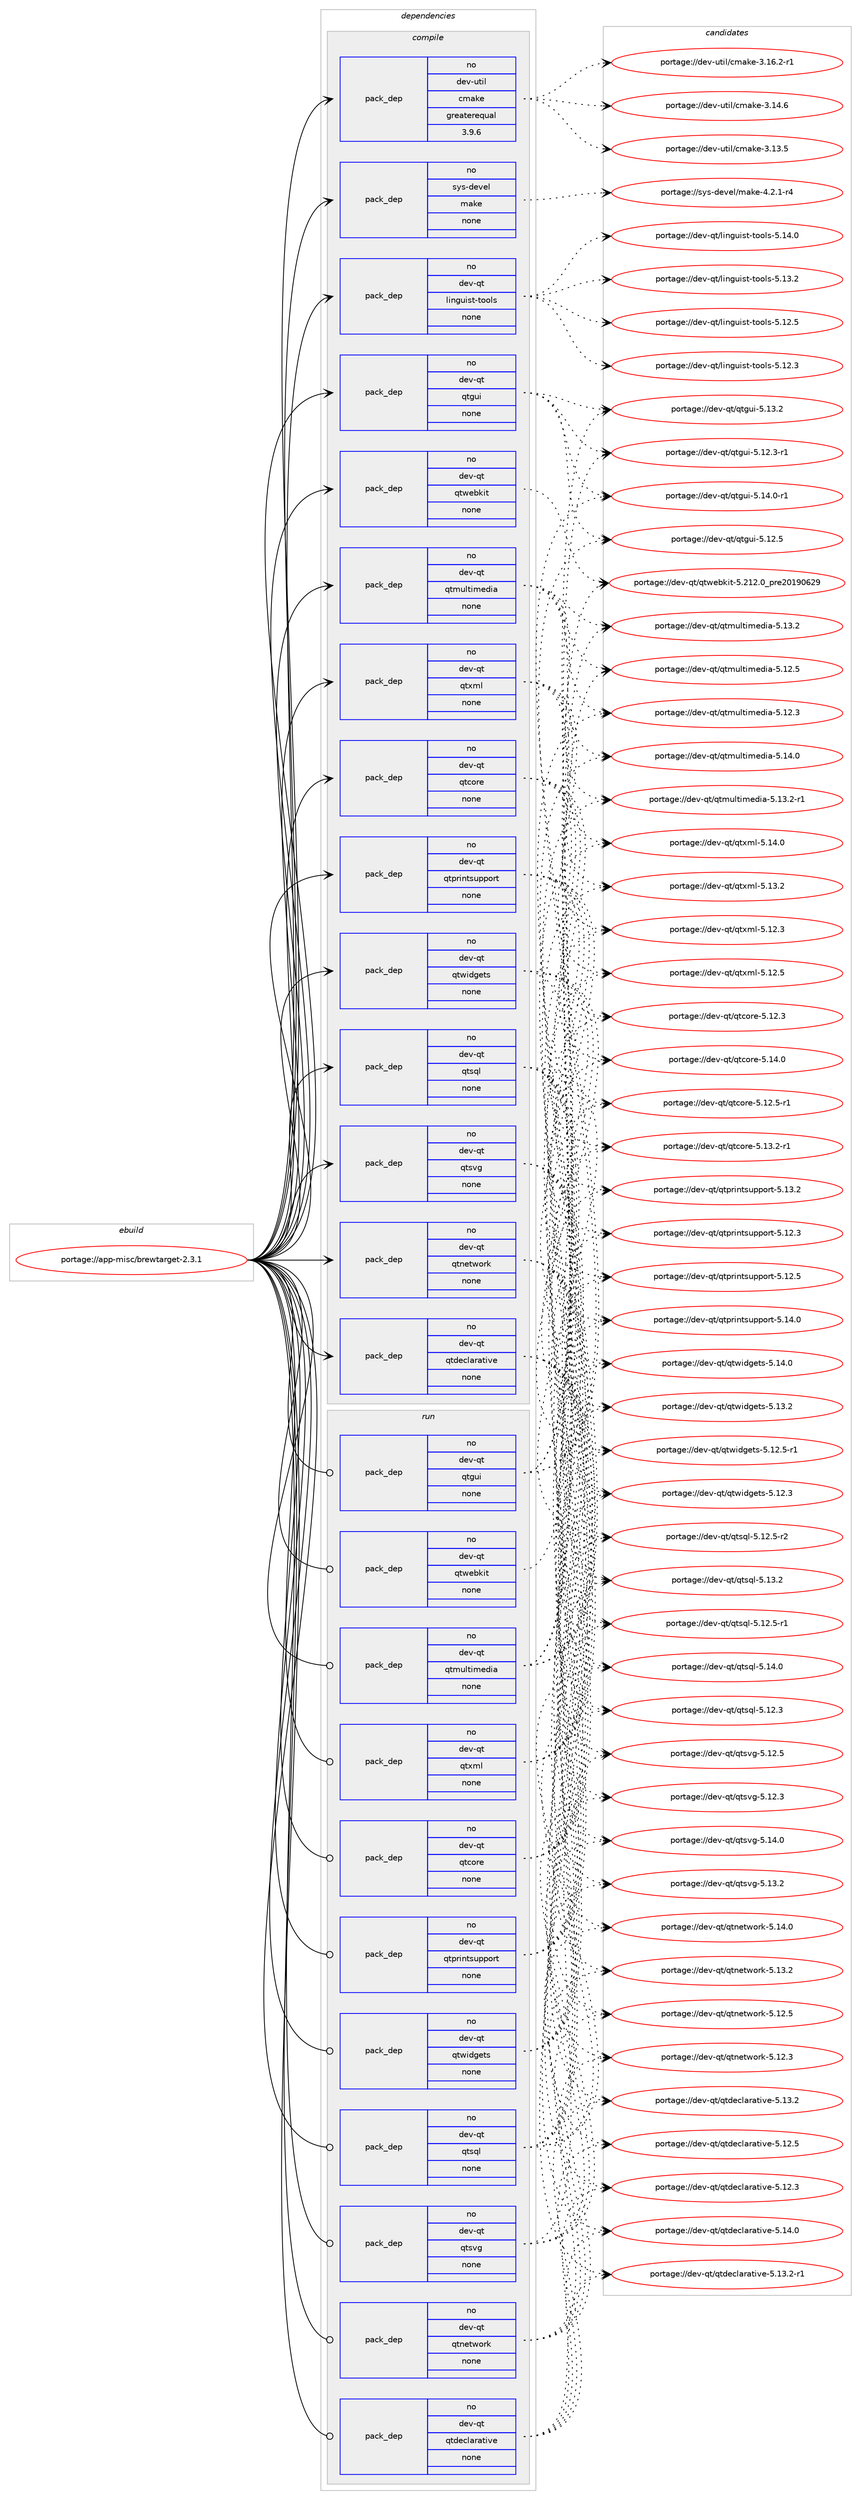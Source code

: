 digraph prolog {

# *************
# Graph options
# *************

newrank=true;
concentrate=true;
compound=true;
graph [rankdir=LR,fontname=Helvetica,fontsize=10,ranksep=1.5];#, ranksep=2.5, nodesep=0.2];
edge  [arrowhead=vee];
node  [fontname=Helvetica,fontsize=10];

# **********
# The ebuild
# **********

subgraph cluster_leftcol {
color=gray;
rank=same;
label=<<i>ebuild</i>>;
id [label="portage://app-misc/brewtarget-2.3.1", color=red, width=4, href="../app-misc/brewtarget-2.3.1.svg"];
}

# ****************
# The dependencies
# ****************

subgraph cluster_midcol {
color=gray;
label=<<i>dependencies</i>>;
subgraph cluster_compile {
fillcolor="#eeeeee";
style=filled;
label=<<i>compile</i>>;
subgraph pack461577 {
dependency613460 [label=<<TABLE BORDER="0" CELLBORDER="1" CELLSPACING="0" CELLPADDING="4" WIDTH="220"><TR><TD ROWSPAN="6" CELLPADDING="30">pack_dep</TD></TR><TR><TD WIDTH="110">no</TD></TR><TR><TD>dev-qt</TD></TR><TR><TD>linguist-tools</TD></TR><TR><TD>none</TD></TR><TR><TD></TD></TR></TABLE>>, shape=none, color=blue];
}
id:e -> dependency613460:w [weight=20,style="solid",arrowhead="vee"];
subgraph pack461578 {
dependency613461 [label=<<TABLE BORDER="0" CELLBORDER="1" CELLSPACING="0" CELLPADDING="4" WIDTH="220"><TR><TD ROWSPAN="6" CELLPADDING="30">pack_dep</TD></TR><TR><TD WIDTH="110">no</TD></TR><TR><TD>dev-qt</TD></TR><TR><TD>qtcore</TD></TR><TR><TD>none</TD></TR><TR><TD></TD></TR></TABLE>>, shape=none, color=blue];
}
id:e -> dependency613461:w [weight=20,style="solid",arrowhead="vee"];
subgraph pack461579 {
dependency613462 [label=<<TABLE BORDER="0" CELLBORDER="1" CELLSPACING="0" CELLPADDING="4" WIDTH="220"><TR><TD ROWSPAN="6" CELLPADDING="30">pack_dep</TD></TR><TR><TD WIDTH="110">no</TD></TR><TR><TD>dev-qt</TD></TR><TR><TD>qtdeclarative</TD></TR><TR><TD>none</TD></TR><TR><TD></TD></TR></TABLE>>, shape=none, color=blue];
}
id:e -> dependency613462:w [weight=20,style="solid",arrowhead="vee"];
subgraph pack461580 {
dependency613463 [label=<<TABLE BORDER="0" CELLBORDER="1" CELLSPACING="0" CELLPADDING="4" WIDTH="220"><TR><TD ROWSPAN="6" CELLPADDING="30">pack_dep</TD></TR><TR><TD WIDTH="110">no</TD></TR><TR><TD>dev-qt</TD></TR><TR><TD>qtgui</TD></TR><TR><TD>none</TD></TR><TR><TD></TD></TR></TABLE>>, shape=none, color=blue];
}
id:e -> dependency613463:w [weight=20,style="solid",arrowhead="vee"];
subgraph pack461581 {
dependency613464 [label=<<TABLE BORDER="0" CELLBORDER="1" CELLSPACING="0" CELLPADDING="4" WIDTH="220"><TR><TD ROWSPAN="6" CELLPADDING="30">pack_dep</TD></TR><TR><TD WIDTH="110">no</TD></TR><TR><TD>dev-qt</TD></TR><TR><TD>qtmultimedia</TD></TR><TR><TD>none</TD></TR><TR><TD></TD></TR></TABLE>>, shape=none, color=blue];
}
id:e -> dependency613464:w [weight=20,style="solid",arrowhead="vee"];
subgraph pack461582 {
dependency613465 [label=<<TABLE BORDER="0" CELLBORDER="1" CELLSPACING="0" CELLPADDING="4" WIDTH="220"><TR><TD ROWSPAN="6" CELLPADDING="30">pack_dep</TD></TR><TR><TD WIDTH="110">no</TD></TR><TR><TD>dev-qt</TD></TR><TR><TD>qtnetwork</TD></TR><TR><TD>none</TD></TR><TR><TD></TD></TR></TABLE>>, shape=none, color=blue];
}
id:e -> dependency613465:w [weight=20,style="solid",arrowhead="vee"];
subgraph pack461583 {
dependency613466 [label=<<TABLE BORDER="0" CELLBORDER="1" CELLSPACING="0" CELLPADDING="4" WIDTH="220"><TR><TD ROWSPAN="6" CELLPADDING="30">pack_dep</TD></TR><TR><TD WIDTH="110">no</TD></TR><TR><TD>dev-qt</TD></TR><TR><TD>qtprintsupport</TD></TR><TR><TD>none</TD></TR><TR><TD></TD></TR></TABLE>>, shape=none, color=blue];
}
id:e -> dependency613466:w [weight=20,style="solid",arrowhead="vee"];
subgraph pack461584 {
dependency613467 [label=<<TABLE BORDER="0" CELLBORDER="1" CELLSPACING="0" CELLPADDING="4" WIDTH="220"><TR><TD ROWSPAN="6" CELLPADDING="30">pack_dep</TD></TR><TR><TD WIDTH="110">no</TD></TR><TR><TD>dev-qt</TD></TR><TR><TD>qtsql</TD></TR><TR><TD>none</TD></TR><TR><TD></TD></TR></TABLE>>, shape=none, color=blue];
}
id:e -> dependency613467:w [weight=20,style="solid",arrowhead="vee"];
subgraph pack461585 {
dependency613468 [label=<<TABLE BORDER="0" CELLBORDER="1" CELLSPACING="0" CELLPADDING="4" WIDTH="220"><TR><TD ROWSPAN="6" CELLPADDING="30">pack_dep</TD></TR><TR><TD WIDTH="110">no</TD></TR><TR><TD>dev-qt</TD></TR><TR><TD>qtsvg</TD></TR><TR><TD>none</TD></TR><TR><TD></TD></TR></TABLE>>, shape=none, color=blue];
}
id:e -> dependency613468:w [weight=20,style="solid",arrowhead="vee"];
subgraph pack461586 {
dependency613469 [label=<<TABLE BORDER="0" CELLBORDER="1" CELLSPACING="0" CELLPADDING="4" WIDTH="220"><TR><TD ROWSPAN="6" CELLPADDING="30">pack_dep</TD></TR><TR><TD WIDTH="110">no</TD></TR><TR><TD>dev-qt</TD></TR><TR><TD>qtwebkit</TD></TR><TR><TD>none</TD></TR><TR><TD></TD></TR></TABLE>>, shape=none, color=blue];
}
id:e -> dependency613469:w [weight=20,style="solid",arrowhead="vee"];
subgraph pack461587 {
dependency613470 [label=<<TABLE BORDER="0" CELLBORDER="1" CELLSPACING="0" CELLPADDING="4" WIDTH="220"><TR><TD ROWSPAN="6" CELLPADDING="30">pack_dep</TD></TR><TR><TD WIDTH="110">no</TD></TR><TR><TD>dev-qt</TD></TR><TR><TD>qtwidgets</TD></TR><TR><TD>none</TD></TR><TR><TD></TD></TR></TABLE>>, shape=none, color=blue];
}
id:e -> dependency613470:w [weight=20,style="solid",arrowhead="vee"];
subgraph pack461588 {
dependency613471 [label=<<TABLE BORDER="0" CELLBORDER="1" CELLSPACING="0" CELLPADDING="4" WIDTH="220"><TR><TD ROWSPAN="6" CELLPADDING="30">pack_dep</TD></TR><TR><TD WIDTH="110">no</TD></TR><TR><TD>dev-qt</TD></TR><TR><TD>qtxml</TD></TR><TR><TD>none</TD></TR><TR><TD></TD></TR></TABLE>>, shape=none, color=blue];
}
id:e -> dependency613471:w [weight=20,style="solid",arrowhead="vee"];
subgraph pack461589 {
dependency613472 [label=<<TABLE BORDER="0" CELLBORDER="1" CELLSPACING="0" CELLPADDING="4" WIDTH="220"><TR><TD ROWSPAN="6" CELLPADDING="30">pack_dep</TD></TR><TR><TD WIDTH="110">no</TD></TR><TR><TD>dev-util</TD></TR><TR><TD>cmake</TD></TR><TR><TD>greaterequal</TD></TR><TR><TD>3.9.6</TD></TR></TABLE>>, shape=none, color=blue];
}
id:e -> dependency613472:w [weight=20,style="solid",arrowhead="vee"];
subgraph pack461590 {
dependency613473 [label=<<TABLE BORDER="0" CELLBORDER="1" CELLSPACING="0" CELLPADDING="4" WIDTH="220"><TR><TD ROWSPAN="6" CELLPADDING="30">pack_dep</TD></TR><TR><TD WIDTH="110">no</TD></TR><TR><TD>sys-devel</TD></TR><TR><TD>make</TD></TR><TR><TD>none</TD></TR><TR><TD></TD></TR></TABLE>>, shape=none, color=blue];
}
id:e -> dependency613473:w [weight=20,style="solid",arrowhead="vee"];
}
subgraph cluster_compileandrun {
fillcolor="#eeeeee";
style=filled;
label=<<i>compile and run</i>>;
}
subgraph cluster_run {
fillcolor="#eeeeee";
style=filled;
label=<<i>run</i>>;
subgraph pack461591 {
dependency613474 [label=<<TABLE BORDER="0" CELLBORDER="1" CELLSPACING="0" CELLPADDING="4" WIDTH="220"><TR><TD ROWSPAN="6" CELLPADDING="30">pack_dep</TD></TR><TR><TD WIDTH="110">no</TD></TR><TR><TD>dev-qt</TD></TR><TR><TD>qtcore</TD></TR><TR><TD>none</TD></TR><TR><TD></TD></TR></TABLE>>, shape=none, color=blue];
}
id:e -> dependency613474:w [weight=20,style="solid",arrowhead="odot"];
subgraph pack461592 {
dependency613475 [label=<<TABLE BORDER="0" CELLBORDER="1" CELLSPACING="0" CELLPADDING="4" WIDTH="220"><TR><TD ROWSPAN="6" CELLPADDING="30">pack_dep</TD></TR><TR><TD WIDTH="110">no</TD></TR><TR><TD>dev-qt</TD></TR><TR><TD>qtdeclarative</TD></TR><TR><TD>none</TD></TR><TR><TD></TD></TR></TABLE>>, shape=none, color=blue];
}
id:e -> dependency613475:w [weight=20,style="solid",arrowhead="odot"];
subgraph pack461593 {
dependency613476 [label=<<TABLE BORDER="0" CELLBORDER="1" CELLSPACING="0" CELLPADDING="4" WIDTH="220"><TR><TD ROWSPAN="6" CELLPADDING="30">pack_dep</TD></TR><TR><TD WIDTH="110">no</TD></TR><TR><TD>dev-qt</TD></TR><TR><TD>qtgui</TD></TR><TR><TD>none</TD></TR><TR><TD></TD></TR></TABLE>>, shape=none, color=blue];
}
id:e -> dependency613476:w [weight=20,style="solid",arrowhead="odot"];
subgraph pack461594 {
dependency613477 [label=<<TABLE BORDER="0" CELLBORDER="1" CELLSPACING="0" CELLPADDING="4" WIDTH="220"><TR><TD ROWSPAN="6" CELLPADDING="30">pack_dep</TD></TR><TR><TD WIDTH="110">no</TD></TR><TR><TD>dev-qt</TD></TR><TR><TD>qtmultimedia</TD></TR><TR><TD>none</TD></TR><TR><TD></TD></TR></TABLE>>, shape=none, color=blue];
}
id:e -> dependency613477:w [weight=20,style="solid",arrowhead="odot"];
subgraph pack461595 {
dependency613478 [label=<<TABLE BORDER="0" CELLBORDER="1" CELLSPACING="0" CELLPADDING="4" WIDTH="220"><TR><TD ROWSPAN="6" CELLPADDING="30">pack_dep</TD></TR><TR><TD WIDTH="110">no</TD></TR><TR><TD>dev-qt</TD></TR><TR><TD>qtnetwork</TD></TR><TR><TD>none</TD></TR><TR><TD></TD></TR></TABLE>>, shape=none, color=blue];
}
id:e -> dependency613478:w [weight=20,style="solid",arrowhead="odot"];
subgraph pack461596 {
dependency613479 [label=<<TABLE BORDER="0" CELLBORDER="1" CELLSPACING="0" CELLPADDING="4" WIDTH="220"><TR><TD ROWSPAN="6" CELLPADDING="30">pack_dep</TD></TR><TR><TD WIDTH="110">no</TD></TR><TR><TD>dev-qt</TD></TR><TR><TD>qtprintsupport</TD></TR><TR><TD>none</TD></TR><TR><TD></TD></TR></TABLE>>, shape=none, color=blue];
}
id:e -> dependency613479:w [weight=20,style="solid",arrowhead="odot"];
subgraph pack461597 {
dependency613480 [label=<<TABLE BORDER="0" CELLBORDER="1" CELLSPACING="0" CELLPADDING="4" WIDTH="220"><TR><TD ROWSPAN="6" CELLPADDING="30">pack_dep</TD></TR><TR><TD WIDTH="110">no</TD></TR><TR><TD>dev-qt</TD></TR><TR><TD>qtsql</TD></TR><TR><TD>none</TD></TR><TR><TD></TD></TR></TABLE>>, shape=none, color=blue];
}
id:e -> dependency613480:w [weight=20,style="solid",arrowhead="odot"];
subgraph pack461598 {
dependency613481 [label=<<TABLE BORDER="0" CELLBORDER="1" CELLSPACING="0" CELLPADDING="4" WIDTH="220"><TR><TD ROWSPAN="6" CELLPADDING="30">pack_dep</TD></TR><TR><TD WIDTH="110">no</TD></TR><TR><TD>dev-qt</TD></TR><TR><TD>qtsvg</TD></TR><TR><TD>none</TD></TR><TR><TD></TD></TR></TABLE>>, shape=none, color=blue];
}
id:e -> dependency613481:w [weight=20,style="solid",arrowhead="odot"];
subgraph pack461599 {
dependency613482 [label=<<TABLE BORDER="0" CELLBORDER="1" CELLSPACING="0" CELLPADDING="4" WIDTH="220"><TR><TD ROWSPAN="6" CELLPADDING="30">pack_dep</TD></TR><TR><TD WIDTH="110">no</TD></TR><TR><TD>dev-qt</TD></TR><TR><TD>qtwebkit</TD></TR><TR><TD>none</TD></TR><TR><TD></TD></TR></TABLE>>, shape=none, color=blue];
}
id:e -> dependency613482:w [weight=20,style="solid",arrowhead="odot"];
subgraph pack461600 {
dependency613483 [label=<<TABLE BORDER="0" CELLBORDER="1" CELLSPACING="0" CELLPADDING="4" WIDTH="220"><TR><TD ROWSPAN="6" CELLPADDING="30">pack_dep</TD></TR><TR><TD WIDTH="110">no</TD></TR><TR><TD>dev-qt</TD></TR><TR><TD>qtwidgets</TD></TR><TR><TD>none</TD></TR><TR><TD></TD></TR></TABLE>>, shape=none, color=blue];
}
id:e -> dependency613483:w [weight=20,style="solid",arrowhead="odot"];
subgraph pack461601 {
dependency613484 [label=<<TABLE BORDER="0" CELLBORDER="1" CELLSPACING="0" CELLPADDING="4" WIDTH="220"><TR><TD ROWSPAN="6" CELLPADDING="30">pack_dep</TD></TR><TR><TD WIDTH="110">no</TD></TR><TR><TD>dev-qt</TD></TR><TR><TD>qtxml</TD></TR><TR><TD>none</TD></TR><TR><TD></TD></TR></TABLE>>, shape=none, color=blue];
}
id:e -> dependency613484:w [weight=20,style="solid",arrowhead="odot"];
}
}

# **************
# The candidates
# **************

subgraph cluster_choices {
rank=same;
color=gray;
label=<<i>candidates</i>>;

subgraph choice461577 {
color=black;
nodesep=1;
choice10010111845113116471081051101031171051151164511611111110811545534649524648 [label="portage://dev-qt/linguist-tools-5.14.0", color=red, width=4,href="../dev-qt/linguist-tools-5.14.0.svg"];
choice10010111845113116471081051101031171051151164511611111110811545534649514650 [label="portage://dev-qt/linguist-tools-5.13.2", color=red, width=4,href="../dev-qt/linguist-tools-5.13.2.svg"];
choice10010111845113116471081051101031171051151164511611111110811545534649504653 [label="portage://dev-qt/linguist-tools-5.12.5", color=red, width=4,href="../dev-qt/linguist-tools-5.12.5.svg"];
choice10010111845113116471081051101031171051151164511611111110811545534649504651 [label="portage://dev-qt/linguist-tools-5.12.3", color=red, width=4,href="../dev-qt/linguist-tools-5.12.3.svg"];
dependency613460:e -> choice10010111845113116471081051101031171051151164511611111110811545534649524648:w [style=dotted,weight="100"];
dependency613460:e -> choice10010111845113116471081051101031171051151164511611111110811545534649514650:w [style=dotted,weight="100"];
dependency613460:e -> choice10010111845113116471081051101031171051151164511611111110811545534649504653:w [style=dotted,weight="100"];
dependency613460:e -> choice10010111845113116471081051101031171051151164511611111110811545534649504651:w [style=dotted,weight="100"];
}
subgraph choice461578 {
color=black;
nodesep=1;
choice10010111845113116471131169911111410145534649524648 [label="portage://dev-qt/qtcore-5.14.0", color=red, width=4,href="../dev-qt/qtcore-5.14.0.svg"];
choice100101118451131164711311699111114101455346495146504511449 [label="portage://dev-qt/qtcore-5.13.2-r1", color=red, width=4,href="../dev-qt/qtcore-5.13.2-r1.svg"];
choice100101118451131164711311699111114101455346495046534511449 [label="portage://dev-qt/qtcore-5.12.5-r1", color=red, width=4,href="../dev-qt/qtcore-5.12.5-r1.svg"];
choice10010111845113116471131169911111410145534649504651 [label="portage://dev-qt/qtcore-5.12.3", color=red, width=4,href="../dev-qt/qtcore-5.12.3.svg"];
dependency613461:e -> choice10010111845113116471131169911111410145534649524648:w [style=dotted,weight="100"];
dependency613461:e -> choice100101118451131164711311699111114101455346495146504511449:w [style=dotted,weight="100"];
dependency613461:e -> choice100101118451131164711311699111114101455346495046534511449:w [style=dotted,weight="100"];
dependency613461:e -> choice10010111845113116471131169911111410145534649504651:w [style=dotted,weight="100"];
}
subgraph choice461579 {
color=black;
nodesep=1;
choice100101118451131164711311610010199108971149711610511810145534649524648 [label="portage://dev-qt/qtdeclarative-5.14.0", color=red, width=4,href="../dev-qt/qtdeclarative-5.14.0.svg"];
choice1001011184511311647113116100101991089711497116105118101455346495146504511449 [label="portage://dev-qt/qtdeclarative-5.13.2-r1", color=red, width=4,href="../dev-qt/qtdeclarative-5.13.2-r1.svg"];
choice100101118451131164711311610010199108971149711610511810145534649514650 [label="portage://dev-qt/qtdeclarative-5.13.2", color=red, width=4,href="../dev-qt/qtdeclarative-5.13.2.svg"];
choice100101118451131164711311610010199108971149711610511810145534649504653 [label="portage://dev-qt/qtdeclarative-5.12.5", color=red, width=4,href="../dev-qt/qtdeclarative-5.12.5.svg"];
choice100101118451131164711311610010199108971149711610511810145534649504651 [label="portage://dev-qt/qtdeclarative-5.12.3", color=red, width=4,href="../dev-qt/qtdeclarative-5.12.3.svg"];
dependency613462:e -> choice100101118451131164711311610010199108971149711610511810145534649524648:w [style=dotted,weight="100"];
dependency613462:e -> choice1001011184511311647113116100101991089711497116105118101455346495146504511449:w [style=dotted,weight="100"];
dependency613462:e -> choice100101118451131164711311610010199108971149711610511810145534649514650:w [style=dotted,weight="100"];
dependency613462:e -> choice100101118451131164711311610010199108971149711610511810145534649504653:w [style=dotted,weight="100"];
dependency613462:e -> choice100101118451131164711311610010199108971149711610511810145534649504651:w [style=dotted,weight="100"];
}
subgraph choice461580 {
color=black;
nodesep=1;
choice1001011184511311647113116103117105455346495246484511449 [label="portage://dev-qt/qtgui-5.14.0-r1", color=red, width=4,href="../dev-qt/qtgui-5.14.0-r1.svg"];
choice100101118451131164711311610311710545534649514650 [label="portage://dev-qt/qtgui-5.13.2", color=red, width=4,href="../dev-qt/qtgui-5.13.2.svg"];
choice100101118451131164711311610311710545534649504653 [label="portage://dev-qt/qtgui-5.12.5", color=red, width=4,href="../dev-qt/qtgui-5.12.5.svg"];
choice1001011184511311647113116103117105455346495046514511449 [label="portage://dev-qt/qtgui-5.12.3-r1", color=red, width=4,href="../dev-qt/qtgui-5.12.3-r1.svg"];
dependency613463:e -> choice1001011184511311647113116103117105455346495246484511449:w [style=dotted,weight="100"];
dependency613463:e -> choice100101118451131164711311610311710545534649514650:w [style=dotted,weight="100"];
dependency613463:e -> choice100101118451131164711311610311710545534649504653:w [style=dotted,weight="100"];
dependency613463:e -> choice1001011184511311647113116103117105455346495046514511449:w [style=dotted,weight="100"];
}
subgraph choice461581 {
color=black;
nodesep=1;
choice10010111845113116471131161091171081161051091011001059745534649524648 [label="portage://dev-qt/qtmultimedia-5.14.0", color=red, width=4,href="../dev-qt/qtmultimedia-5.14.0.svg"];
choice100101118451131164711311610911710811610510910110010597455346495146504511449 [label="portage://dev-qt/qtmultimedia-5.13.2-r1", color=red, width=4,href="../dev-qt/qtmultimedia-5.13.2-r1.svg"];
choice10010111845113116471131161091171081161051091011001059745534649514650 [label="portage://dev-qt/qtmultimedia-5.13.2", color=red, width=4,href="../dev-qt/qtmultimedia-5.13.2.svg"];
choice10010111845113116471131161091171081161051091011001059745534649504653 [label="portage://dev-qt/qtmultimedia-5.12.5", color=red, width=4,href="../dev-qt/qtmultimedia-5.12.5.svg"];
choice10010111845113116471131161091171081161051091011001059745534649504651 [label="portage://dev-qt/qtmultimedia-5.12.3", color=red, width=4,href="../dev-qt/qtmultimedia-5.12.3.svg"];
dependency613464:e -> choice10010111845113116471131161091171081161051091011001059745534649524648:w [style=dotted,weight="100"];
dependency613464:e -> choice100101118451131164711311610911710811610510910110010597455346495146504511449:w [style=dotted,weight="100"];
dependency613464:e -> choice10010111845113116471131161091171081161051091011001059745534649514650:w [style=dotted,weight="100"];
dependency613464:e -> choice10010111845113116471131161091171081161051091011001059745534649504653:w [style=dotted,weight="100"];
dependency613464:e -> choice10010111845113116471131161091171081161051091011001059745534649504651:w [style=dotted,weight="100"];
}
subgraph choice461582 {
color=black;
nodesep=1;
choice100101118451131164711311611010111611911111410745534649524648 [label="portage://dev-qt/qtnetwork-5.14.0", color=red, width=4,href="../dev-qt/qtnetwork-5.14.0.svg"];
choice100101118451131164711311611010111611911111410745534649514650 [label="portage://dev-qt/qtnetwork-5.13.2", color=red, width=4,href="../dev-qt/qtnetwork-5.13.2.svg"];
choice100101118451131164711311611010111611911111410745534649504653 [label="portage://dev-qt/qtnetwork-5.12.5", color=red, width=4,href="../dev-qt/qtnetwork-5.12.5.svg"];
choice100101118451131164711311611010111611911111410745534649504651 [label="portage://dev-qt/qtnetwork-5.12.3", color=red, width=4,href="../dev-qt/qtnetwork-5.12.3.svg"];
dependency613465:e -> choice100101118451131164711311611010111611911111410745534649524648:w [style=dotted,weight="100"];
dependency613465:e -> choice100101118451131164711311611010111611911111410745534649514650:w [style=dotted,weight="100"];
dependency613465:e -> choice100101118451131164711311611010111611911111410745534649504653:w [style=dotted,weight="100"];
dependency613465:e -> choice100101118451131164711311611010111611911111410745534649504651:w [style=dotted,weight="100"];
}
subgraph choice461583 {
color=black;
nodesep=1;
choice100101118451131164711311611211410511011611511711211211111411645534649524648 [label="portage://dev-qt/qtprintsupport-5.14.0", color=red, width=4,href="../dev-qt/qtprintsupport-5.14.0.svg"];
choice100101118451131164711311611211410511011611511711211211111411645534649514650 [label="portage://dev-qt/qtprintsupport-5.13.2", color=red, width=4,href="../dev-qt/qtprintsupport-5.13.2.svg"];
choice100101118451131164711311611211410511011611511711211211111411645534649504653 [label="portage://dev-qt/qtprintsupport-5.12.5", color=red, width=4,href="../dev-qt/qtprintsupport-5.12.5.svg"];
choice100101118451131164711311611211410511011611511711211211111411645534649504651 [label="portage://dev-qt/qtprintsupport-5.12.3", color=red, width=4,href="../dev-qt/qtprintsupport-5.12.3.svg"];
dependency613466:e -> choice100101118451131164711311611211410511011611511711211211111411645534649524648:w [style=dotted,weight="100"];
dependency613466:e -> choice100101118451131164711311611211410511011611511711211211111411645534649514650:w [style=dotted,weight="100"];
dependency613466:e -> choice100101118451131164711311611211410511011611511711211211111411645534649504653:w [style=dotted,weight="100"];
dependency613466:e -> choice100101118451131164711311611211410511011611511711211211111411645534649504651:w [style=dotted,weight="100"];
}
subgraph choice461584 {
color=black;
nodesep=1;
choice100101118451131164711311611511310845534649524648 [label="portage://dev-qt/qtsql-5.14.0", color=red, width=4,href="../dev-qt/qtsql-5.14.0.svg"];
choice100101118451131164711311611511310845534649514650 [label="portage://dev-qt/qtsql-5.13.2", color=red, width=4,href="../dev-qt/qtsql-5.13.2.svg"];
choice1001011184511311647113116115113108455346495046534511450 [label="portage://dev-qt/qtsql-5.12.5-r2", color=red, width=4,href="../dev-qt/qtsql-5.12.5-r2.svg"];
choice1001011184511311647113116115113108455346495046534511449 [label="portage://dev-qt/qtsql-5.12.5-r1", color=red, width=4,href="../dev-qt/qtsql-5.12.5-r1.svg"];
choice100101118451131164711311611511310845534649504651 [label="portage://dev-qt/qtsql-5.12.3", color=red, width=4,href="../dev-qt/qtsql-5.12.3.svg"];
dependency613467:e -> choice100101118451131164711311611511310845534649524648:w [style=dotted,weight="100"];
dependency613467:e -> choice100101118451131164711311611511310845534649514650:w [style=dotted,weight="100"];
dependency613467:e -> choice1001011184511311647113116115113108455346495046534511450:w [style=dotted,weight="100"];
dependency613467:e -> choice1001011184511311647113116115113108455346495046534511449:w [style=dotted,weight="100"];
dependency613467:e -> choice100101118451131164711311611511310845534649504651:w [style=dotted,weight="100"];
}
subgraph choice461585 {
color=black;
nodesep=1;
choice100101118451131164711311611511810345534649524648 [label="portage://dev-qt/qtsvg-5.14.0", color=red, width=4,href="../dev-qt/qtsvg-5.14.0.svg"];
choice100101118451131164711311611511810345534649514650 [label="portage://dev-qt/qtsvg-5.13.2", color=red, width=4,href="../dev-qt/qtsvg-5.13.2.svg"];
choice100101118451131164711311611511810345534649504653 [label="portage://dev-qt/qtsvg-5.12.5", color=red, width=4,href="../dev-qt/qtsvg-5.12.5.svg"];
choice100101118451131164711311611511810345534649504651 [label="portage://dev-qt/qtsvg-5.12.3", color=red, width=4,href="../dev-qt/qtsvg-5.12.3.svg"];
dependency613468:e -> choice100101118451131164711311611511810345534649524648:w [style=dotted,weight="100"];
dependency613468:e -> choice100101118451131164711311611511810345534649514650:w [style=dotted,weight="100"];
dependency613468:e -> choice100101118451131164711311611511810345534649504653:w [style=dotted,weight="100"];
dependency613468:e -> choice100101118451131164711311611511810345534649504651:w [style=dotted,weight="100"];
}
subgraph choice461586 {
color=black;
nodesep=1;
choice1001011184511311647113116119101981071051164553465049504648951121141015048495748545057 [label="portage://dev-qt/qtwebkit-5.212.0_pre20190629", color=red, width=4,href="../dev-qt/qtwebkit-5.212.0_pre20190629.svg"];
dependency613469:e -> choice1001011184511311647113116119101981071051164553465049504648951121141015048495748545057:w [style=dotted,weight="100"];
}
subgraph choice461587 {
color=black;
nodesep=1;
choice100101118451131164711311611910510010310111611545534649524648 [label="portage://dev-qt/qtwidgets-5.14.0", color=red, width=4,href="../dev-qt/qtwidgets-5.14.0.svg"];
choice100101118451131164711311611910510010310111611545534649514650 [label="portage://dev-qt/qtwidgets-5.13.2", color=red, width=4,href="../dev-qt/qtwidgets-5.13.2.svg"];
choice1001011184511311647113116119105100103101116115455346495046534511449 [label="portage://dev-qt/qtwidgets-5.12.5-r1", color=red, width=4,href="../dev-qt/qtwidgets-5.12.5-r1.svg"];
choice100101118451131164711311611910510010310111611545534649504651 [label="portage://dev-qt/qtwidgets-5.12.3", color=red, width=4,href="../dev-qt/qtwidgets-5.12.3.svg"];
dependency613470:e -> choice100101118451131164711311611910510010310111611545534649524648:w [style=dotted,weight="100"];
dependency613470:e -> choice100101118451131164711311611910510010310111611545534649514650:w [style=dotted,weight="100"];
dependency613470:e -> choice1001011184511311647113116119105100103101116115455346495046534511449:w [style=dotted,weight="100"];
dependency613470:e -> choice100101118451131164711311611910510010310111611545534649504651:w [style=dotted,weight="100"];
}
subgraph choice461588 {
color=black;
nodesep=1;
choice100101118451131164711311612010910845534649524648 [label="portage://dev-qt/qtxml-5.14.0", color=red, width=4,href="../dev-qt/qtxml-5.14.0.svg"];
choice100101118451131164711311612010910845534649514650 [label="portage://dev-qt/qtxml-5.13.2", color=red, width=4,href="../dev-qt/qtxml-5.13.2.svg"];
choice100101118451131164711311612010910845534649504653 [label="portage://dev-qt/qtxml-5.12.5", color=red, width=4,href="../dev-qt/qtxml-5.12.5.svg"];
choice100101118451131164711311612010910845534649504651 [label="portage://dev-qt/qtxml-5.12.3", color=red, width=4,href="../dev-qt/qtxml-5.12.3.svg"];
dependency613471:e -> choice100101118451131164711311612010910845534649524648:w [style=dotted,weight="100"];
dependency613471:e -> choice100101118451131164711311612010910845534649514650:w [style=dotted,weight="100"];
dependency613471:e -> choice100101118451131164711311612010910845534649504653:w [style=dotted,weight="100"];
dependency613471:e -> choice100101118451131164711311612010910845534649504651:w [style=dotted,weight="100"];
}
subgraph choice461589 {
color=black;
nodesep=1;
choice10010111845117116105108479910997107101455146495446504511449 [label="portage://dev-util/cmake-3.16.2-r1", color=red, width=4,href="../dev-util/cmake-3.16.2-r1.svg"];
choice1001011184511711610510847991099710710145514649524654 [label="portage://dev-util/cmake-3.14.6", color=red, width=4,href="../dev-util/cmake-3.14.6.svg"];
choice1001011184511711610510847991099710710145514649514653 [label="portage://dev-util/cmake-3.13.5", color=red, width=4,href="../dev-util/cmake-3.13.5.svg"];
dependency613472:e -> choice10010111845117116105108479910997107101455146495446504511449:w [style=dotted,weight="100"];
dependency613472:e -> choice1001011184511711610510847991099710710145514649524654:w [style=dotted,weight="100"];
dependency613472:e -> choice1001011184511711610510847991099710710145514649514653:w [style=dotted,weight="100"];
}
subgraph choice461590 {
color=black;
nodesep=1;
choice1151211154510010111810110847109971071014552465046494511452 [label="portage://sys-devel/make-4.2.1-r4", color=red, width=4,href="../sys-devel/make-4.2.1-r4.svg"];
dependency613473:e -> choice1151211154510010111810110847109971071014552465046494511452:w [style=dotted,weight="100"];
}
subgraph choice461591 {
color=black;
nodesep=1;
choice10010111845113116471131169911111410145534649524648 [label="portage://dev-qt/qtcore-5.14.0", color=red, width=4,href="../dev-qt/qtcore-5.14.0.svg"];
choice100101118451131164711311699111114101455346495146504511449 [label="portage://dev-qt/qtcore-5.13.2-r1", color=red, width=4,href="../dev-qt/qtcore-5.13.2-r1.svg"];
choice100101118451131164711311699111114101455346495046534511449 [label="portage://dev-qt/qtcore-5.12.5-r1", color=red, width=4,href="../dev-qt/qtcore-5.12.5-r1.svg"];
choice10010111845113116471131169911111410145534649504651 [label="portage://dev-qt/qtcore-5.12.3", color=red, width=4,href="../dev-qt/qtcore-5.12.3.svg"];
dependency613474:e -> choice10010111845113116471131169911111410145534649524648:w [style=dotted,weight="100"];
dependency613474:e -> choice100101118451131164711311699111114101455346495146504511449:w [style=dotted,weight="100"];
dependency613474:e -> choice100101118451131164711311699111114101455346495046534511449:w [style=dotted,weight="100"];
dependency613474:e -> choice10010111845113116471131169911111410145534649504651:w [style=dotted,weight="100"];
}
subgraph choice461592 {
color=black;
nodesep=1;
choice100101118451131164711311610010199108971149711610511810145534649524648 [label="portage://dev-qt/qtdeclarative-5.14.0", color=red, width=4,href="../dev-qt/qtdeclarative-5.14.0.svg"];
choice1001011184511311647113116100101991089711497116105118101455346495146504511449 [label="portage://dev-qt/qtdeclarative-5.13.2-r1", color=red, width=4,href="../dev-qt/qtdeclarative-5.13.2-r1.svg"];
choice100101118451131164711311610010199108971149711610511810145534649514650 [label="portage://dev-qt/qtdeclarative-5.13.2", color=red, width=4,href="../dev-qt/qtdeclarative-5.13.2.svg"];
choice100101118451131164711311610010199108971149711610511810145534649504653 [label="portage://dev-qt/qtdeclarative-5.12.5", color=red, width=4,href="../dev-qt/qtdeclarative-5.12.5.svg"];
choice100101118451131164711311610010199108971149711610511810145534649504651 [label="portage://dev-qt/qtdeclarative-5.12.3", color=red, width=4,href="../dev-qt/qtdeclarative-5.12.3.svg"];
dependency613475:e -> choice100101118451131164711311610010199108971149711610511810145534649524648:w [style=dotted,weight="100"];
dependency613475:e -> choice1001011184511311647113116100101991089711497116105118101455346495146504511449:w [style=dotted,weight="100"];
dependency613475:e -> choice100101118451131164711311610010199108971149711610511810145534649514650:w [style=dotted,weight="100"];
dependency613475:e -> choice100101118451131164711311610010199108971149711610511810145534649504653:w [style=dotted,weight="100"];
dependency613475:e -> choice100101118451131164711311610010199108971149711610511810145534649504651:w [style=dotted,weight="100"];
}
subgraph choice461593 {
color=black;
nodesep=1;
choice1001011184511311647113116103117105455346495246484511449 [label="portage://dev-qt/qtgui-5.14.0-r1", color=red, width=4,href="../dev-qt/qtgui-5.14.0-r1.svg"];
choice100101118451131164711311610311710545534649514650 [label="portage://dev-qt/qtgui-5.13.2", color=red, width=4,href="../dev-qt/qtgui-5.13.2.svg"];
choice100101118451131164711311610311710545534649504653 [label="portage://dev-qt/qtgui-5.12.5", color=red, width=4,href="../dev-qt/qtgui-5.12.5.svg"];
choice1001011184511311647113116103117105455346495046514511449 [label="portage://dev-qt/qtgui-5.12.3-r1", color=red, width=4,href="../dev-qt/qtgui-5.12.3-r1.svg"];
dependency613476:e -> choice1001011184511311647113116103117105455346495246484511449:w [style=dotted,weight="100"];
dependency613476:e -> choice100101118451131164711311610311710545534649514650:w [style=dotted,weight="100"];
dependency613476:e -> choice100101118451131164711311610311710545534649504653:w [style=dotted,weight="100"];
dependency613476:e -> choice1001011184511311647113116103117105455346495046514511449:w [style=dotted,weight="100"];
}
subgraph choice461594 {
color=black;
nodesep=1;
choice10010111845113116471131161091171081161051091011001059745534649524648 [label="portage://dev-qt/qtmultimedia-5.14.0", color=red, width=4,href="../dev-qt/qtmultimedia-5.14.0.svg"];
choice100101118451131164711311610911710811610510910110010597455346495146504511449 [label="portage://dev-qt/qtmultimedia-5.13.2-r1", color=red, width=4,href="../dev-qt/qtmultimedia-5.13.2-r1.svg"];
choice10010111845113116471131161091171081161051091011001059745534649514650 [label="portage://dev-qt/qtmultimedia-5.13.2", color=red, width=4,href="../dev-qt/qtmultimedia-5.13.2.svg"];
choice10010111845113116471131161091171081161051091011001059745534649504653 [label="portage://dev-qt/qtmultimedia-5.12.5", color=red, width=4,href="../dev-qt/qtmultimedia-5.12.5.svg"];
choice10010111845113116471131161091171081161051091011001059745534649504651 [label="portage://dev-qt/qtmultimedia-5.12.3", color=red, width=4,href="../dev-qt/qtmultimedia-5.12.3.svg"];
dependency613477:e -> choice10010111845113116471131161091171081161051091011001059745534649524648:w [style=dotted,weight="100"];
dependency613477:e -> choice100101118451131164711311610911710811610510910110010597455346495146504511449:w [style=dotted,weight="100"];
dependency613477:e -> choice10010111845113116471131161091171081161051091011001059745534649514650:w [style=dotted,weight="100"];
dependency613477:e -> choice10010111845113116471131161091171081161051091011001059745534649504653:w [style=dotted,weight="100"];
dependency613477:e -> choice10010111845113116471131161091171081161051091011001059745534649504651:w [style=dotted,weight="100"];
}
subgraph choice461595 {
color=black;
nodesep=1;
choice100101118451131164711311611010111611911111410745534649524648 [label="portage://dev-qt/qtnetwork-5.14.0", color=red, width=4,href="../dev-qt/qtnetwork-5.14.0.svg"];
choice100101118451131164711311611010111611911111410745534649514650 [label="portage://dev-qt/qtnetwork-5.13.2", color=red, width=4,href="../dev-qt/qtnetwork-5.13.2.svg"];
choice100101118451131164711311611010111611911111410745534649504653 [label="portage://dev-qt/qtnetwork-5.12.5", color=red, width=4,href="../dev-qt/qtnetwork-5.12.5.svg"];
choice100101118451131164711311611010111611911111410745534649504651 [label="portage://dev-qt/qtnetwork-5.12.3", color=red, width=4,href="../dev-qt/qtnetwork-5.12.3.svg"];
dependency613478:e -> choice100101118451131164711311611010111611911111410745534649524648:w [style=dotted,weight="100"];
dependency613478:e -> choice100101118451131164711311611010111611911111410745534649514650:w [style=dotted,weight="100"];
dependency613478:e -> choice100101118451131164711311611010111611911111410745534649504653:w [style=dotted,weight="100"];
dependency613478:e -> choice100101118451131164711311611010111611911111410745534649504651:w [style=dotted,weight="100"];
}
subgraph choice461596 {
color=black;
nodesep=1;
choice100101118451131164711311611211410511011611511711211211111411645534649524648 [label="portage://dev-qt/qtprintsupport-5.14.0", color=red, width=4,href="../dev-qt/qtprintsupport-5.14.0.svg"];
choice100101118451131164711311611211410511011611511711211211111411645534649514650 [label="portage://dev-qt/qtprintsupport-5.13.2", color=red, width=4,href="../dev-qt/qtprintsupport-5.13.2.svg"];
choice100101118451131164711311611211410511011611511711211211111411645534649504653 [label="portage://dev-qt/qtprintsupport-5.12.5", color=red, width=4,href="../dev-qt/qtprintsupport-5.12.5.svg"];
choice100101118451131164711311611211410511011611511711211211111411645534649504651 [label="portage://dev-qt/qtprintsupport-5.12.3", color=red, width=4,href="../dev-qt/qtprintsupport-5.12.3.svg"];
dependency613479:e -> choice100101118451131164711311611211410511011611511711211211111411645534649524648:w [style=dotted,weight="100"];
dependency613479:e -> choice100101118451131164711311611211410511011611511711211211111411645534649514650:w [style=dotted,weight="100"];
dependency613479:e -> choice100101118451131164711311611211410511011611511711211211111411645534649504653:w [style=dotted,weight="100"];
dependency613479:e -> choice100101118451131164711311611211410511011611511711211211111411645534649504651:w [style=dotted,weight="100"];
}
subgraph choice461597 {
color=black;
nodesep=1;
choice100101118451131164711311611511310845534649524648 [label="portage://dev-qt/qtsql-5.14.0", color=red, width=4,href="../dev-qt/qtsql-5.14.0.svg"];
choice100101118451131164711311611511310845534649514650 [label="portage://dev-qt/qtsql-5.13.2", color=red, width=4,href="../dev-qt/qtsql-5.13.2.svg"];
choice1001011184511311647113116115113108455346495046534511450 [label="portage://dev-qt/qtsql-5.12.5-r2", color=red, width=4,href="../dev-qt/qtsql-5.12.5-r2.svg"];
choice1001011184511311647113116115113108455346495046534511449 [label="portage://dev-qt/qtsql-5.12.5-r1", color=red, width=4,href="../dev-qt/qtsql-5.12.5-r1.svg"];
choice100101118451131164711311611511310845534649504651 [label="portage://dev-qt/qtsql-5.12.3", color=red, width=4,href="../dev-qt/qtsql-5.12.3.svg"];
dependency613480:e -> choice100101118451131164711311611511310845534649524648:w [style=dotted,weight="100"];
dependency613480:e -> choice100101118451131164711311611511310845534649514650:w [style=dotted,weight="100"];
dependency613480:e -> choice1001011184511311647113116115113108455346495046534511450:w [style=dotted,weight="100"];
dependency613480:e -> choice1001011184511311647113116115113108455346495046534511449:w [style=dotted,weight="100"];
dependency613480:e -> choice100101118451131164711311611511310845534649504651:w [style=dotted,weight="100"];
}
subgraph choice461598 {
color=black;
nodesep=1;
choice100101118451131164711311611511810345534649524648 [label="portage://dev-qt/qtsvg-5.14.0", color=red, width=4,href="../dev-qt/qtsvg-5.14.0.svg"];
choice100101118451131164711311611511810345534649514650 [label="portage://dev-qt/qtsvg-5.13.2", color=red, width=4,href="../dev-qt/qtsvg-5.13.2.svg"];
choice100101118451131164711311611511810345534649504653 [label="portage://dev-qt/qtsvg-5.12.5", color=red, width=4,href="../dev-qt/qtsvg-5.12.5.svg"];
choice100101118451131164711311611511810345534649504651 [label="portage://dev-qt/qtsvg-5.12.3", color=red, width=4,href="../dev-qt/qtsvg-5.12.3.svg"];
dependency613481:e -> choice100101118451131164711311611511810345534649524648:w [style=dotted,weight="100"];
dependency613481:e -> choice100101118451131164711311611511810345534649514650:w [style=dotted,weight="100"];
dependency613481:e -> choice100101118451131164711311611511810345534649504653:w [style=dotted,weight="100"];
dependency613481:e -> choice100101118451131164711311611511810345534649504651:w [style=dotted,weight="100"];
}
subgraph choice461599 {
color=black;
nodesep=1;
choice1001011184511311647113116119101981071051164553465049504648951121141015048495748545057 [label="portage://dev-qt/qtwebkit-5.212.0_pre20190629", color=red, width=4,href="../dev-qt/qtwebkit-5.212.0_pre20190629.svg"];
dependency613482:e -> choice1001011184511311647113116119101981071051164553465049504648951121141015048495748545057:w [style=dotted,weight="100"];
}
subgraph choice461600 {
color=black;
nodesep=1;
choice100101118451131164711311611910510010310111611545534649524648 [label="portage://dev-qt/qtwidgets-5.14.0", color=red, width=4,href="../dev-qt/qtwidgets-5.14.0.svg"];
choice100101118451131164711311611910510010310111611545534649514650 [label="portage://dev-qt/qtwidgets-5.13.2", color=red, width=4,href="../dev-qt/qtwidgets-5.13.2.svg"];
choice1001011184511311647113116119105100103101116115455346495046534511449 [label="portage://dev-qt/qtwidgets-5.12.5-r1", color=red, width=4,href="../dev-qt/qtwidgets-5.12.5-r1.svg"];
choice100101118451131164711311611910510010310111611545534649504651 [label="portage://dev-qt/qtwidgets-5.12.3", color=red, width=4,href="../dev-qt/qtwidgets-5.12.3.svg"];
dependency613483:e -> choice100101118451131164711311611910510010310111611545534649524648:w [style=dotted,weight="100"];
dependency613483:e -> choice100101118451131164711311611910510010310111611545534649514650:w [style=dotted,weight="100"];
dependency613483:e -> choice1001011184511311647113116119105100103101116115455346495046534511449:w [style=dotted,weight="100"];
dependency613483:e -> choice100101118451131164711311611910510010310111611545534649504651:w [style=dotted,weight="100"];
}
subgraph choice461601 {
color=black;
nodesep=1;
choice100101118451131164711311612010910845534649524648 [label="portage://dev-qt/qtxml-5.14.0", color=red, width=4,href="../dev-qt/qtxml-5.14.0.svg"];
choice100101118451131164711311612010910845534649514650 [label="portage://dev-qt/qtxml-5.13.2", color=red, width=4,href="../dev-qt/qtxml-5.13.2.svg"];
choice100101118451131164711311612010910845534649504653 [label="portage://dev-qt/qtxml-5.12.5", color=red, width=4,href="../dev-qt/qtxml-5.12.5.svg"];
choice100101118451131164711311612010910845534649504651 [label="portage://dev-qt/qtxml-5.12.3", color=red, width=4,href="../dev-qt/qtxml-5.12.3.svg"];
dependency613484:e -> choice100101118451131164711311612010910845534649524648:w [style=dotted,weight="100"];
dependency613484:e -> choice100101118451131164711311612010910845534649514650:w [style=dotted,weight="100"];
dependency613484:e -> choice100101118451131164711311612010910845534649504653:w [style=dotted,weight="100"];
dependency613484:e -> choice100101118451131164711311612010910845534649504651:w [style=dotted,weight="100"];
}
}

}
